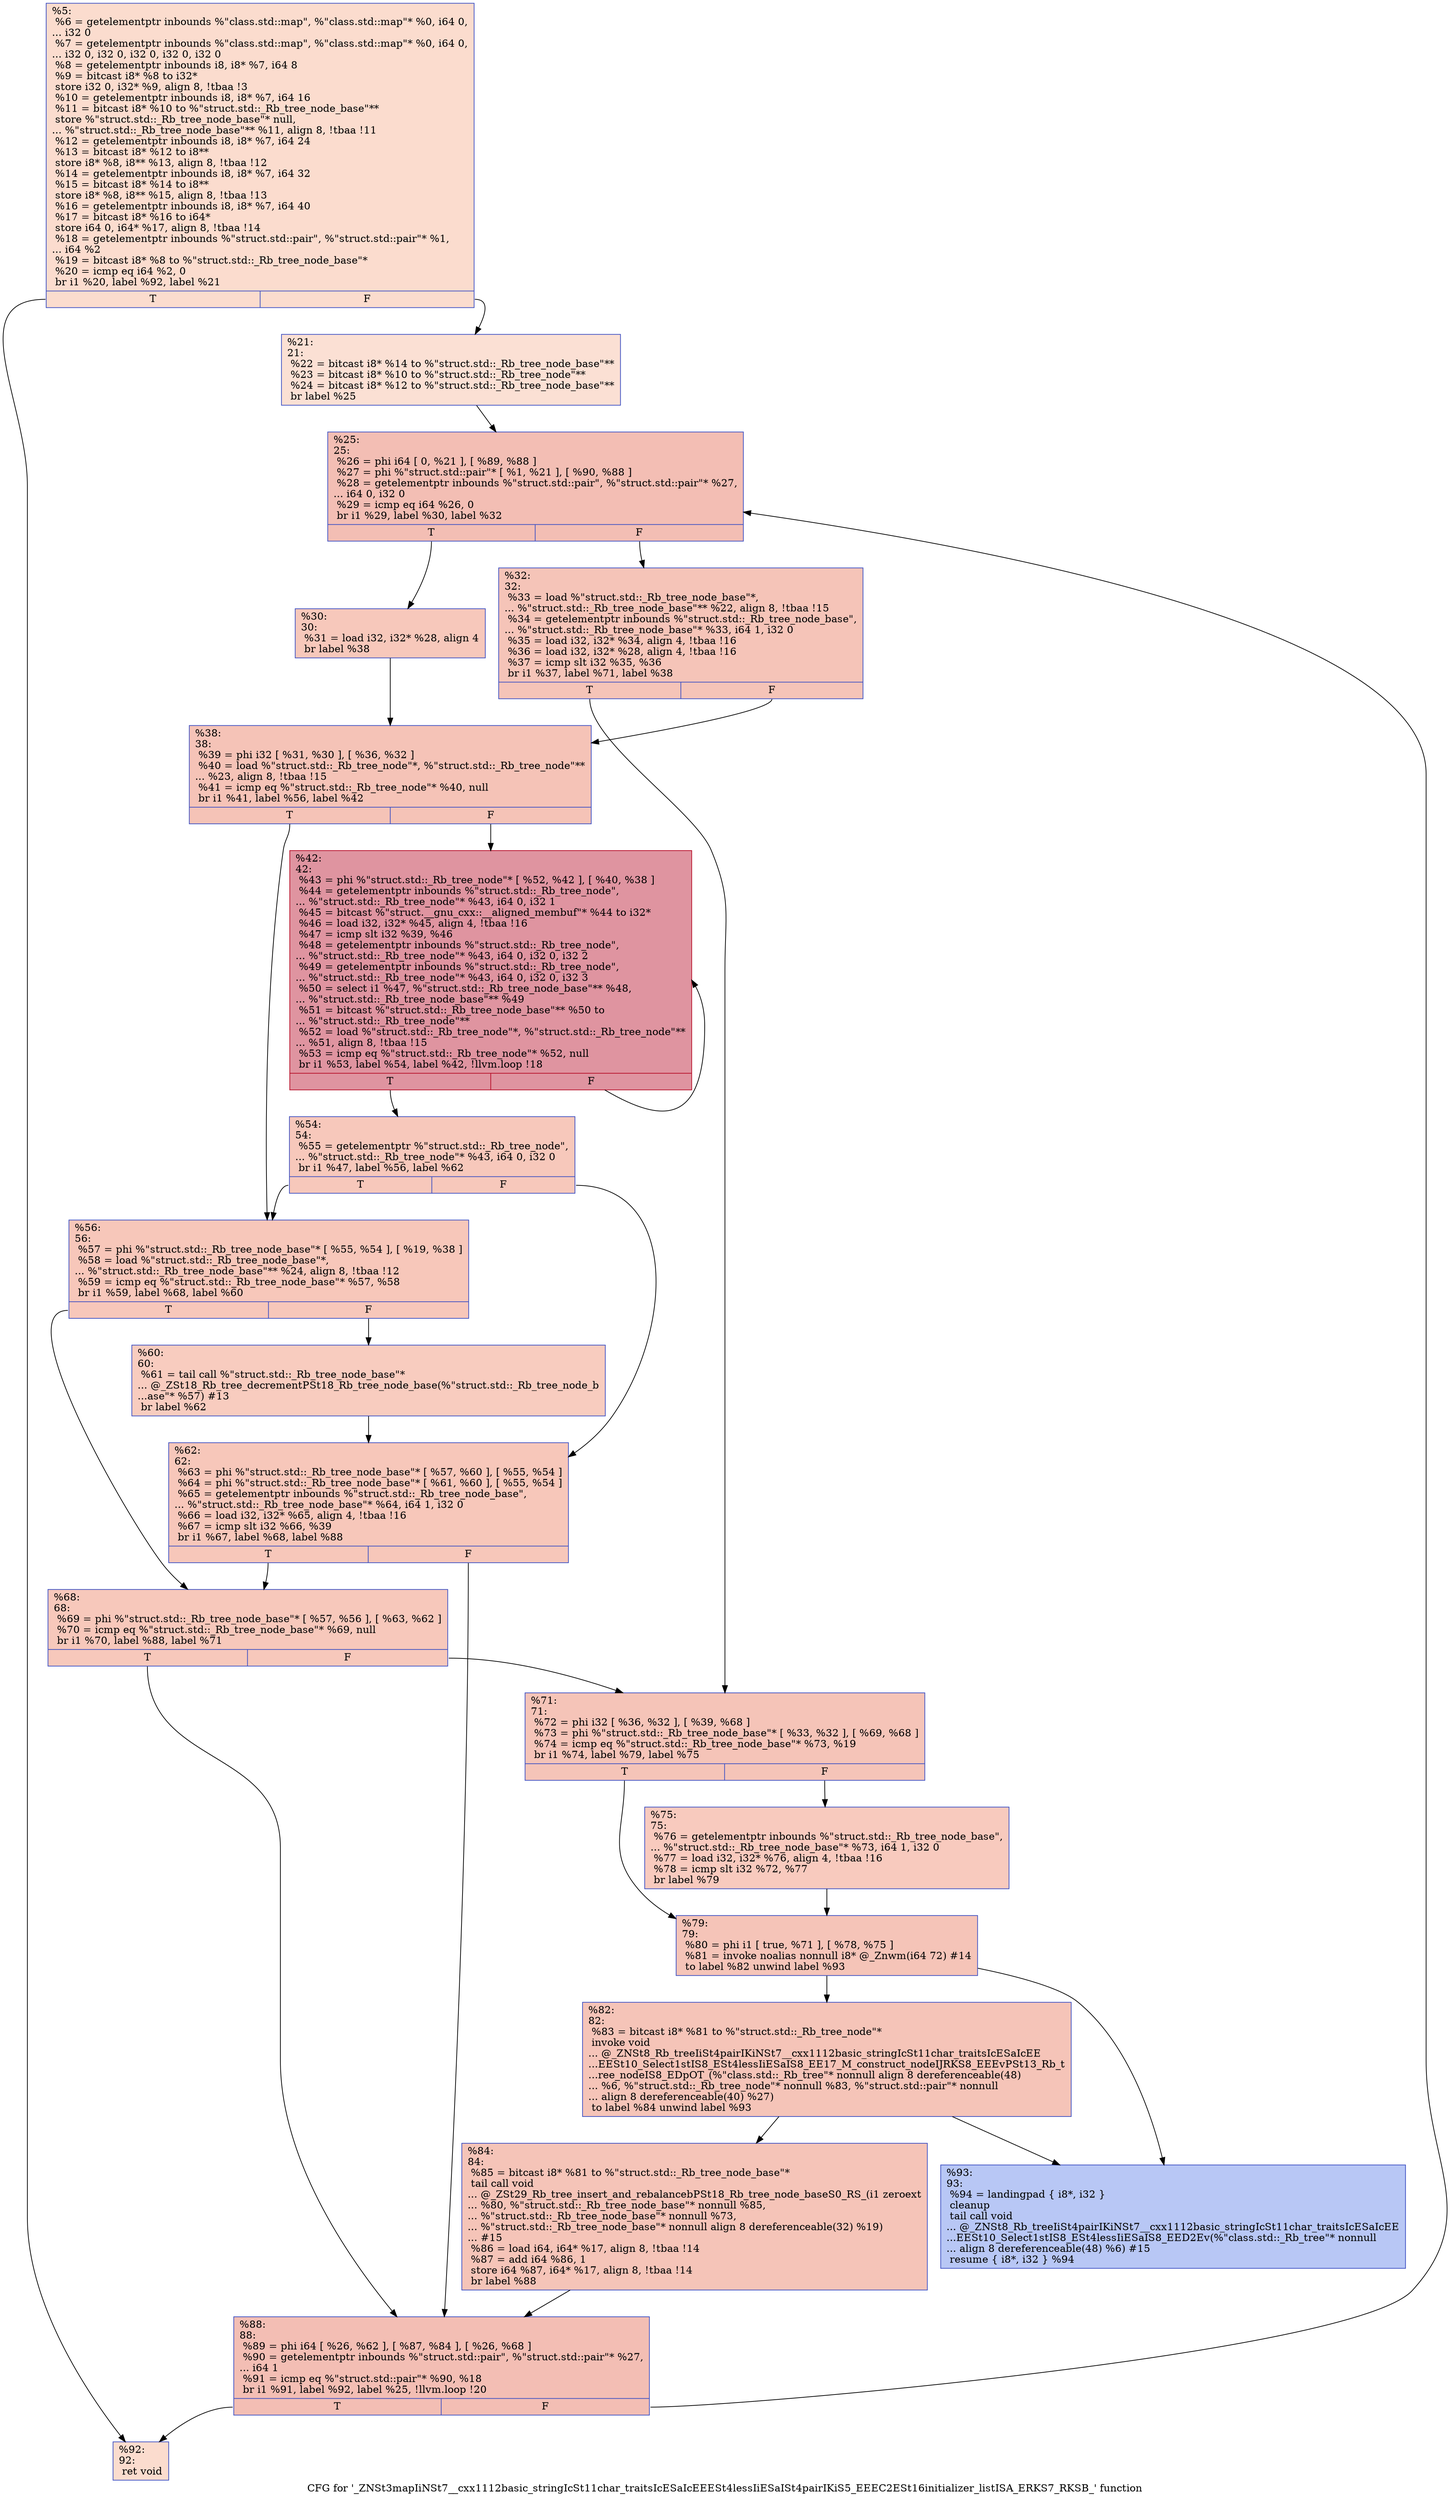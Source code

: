 digraph "CFG for '_ZNSt3mapIiNSt7__cxx1112basic_stringIcSt11char_traitsIcESaIcEEESt4lessIiESaISt4pairIKiS5_EEEC2ESt16initializer_listISA_ERKS7_RKSB_' function" {
	label="CFG for '_ZNSt3mapIiNSt7__cxx1112basic_stringIcSt11char_traitsIcESaIcEEESt4lessIiESaISt4pairIKiS5_EEEC2ESt16initializer_listISA_ERKS7_RKSB_' function";

	Node0x564973cf1030 [shape=record,color="#3d50c3ff", style=filled, fillcolor="#f7af9170",label="{%5:\l  %6 = getelementptr inbounds %\"class.std::map\", %\"class.std::map\"* %0, i64 0,\l... i32 0\l  %7 = getelementptr inbounds %\"class.std::map\", %\"class.std::map\"* %0, i64 0,\l... i32 0, i32 0, i32 0, i32 0, i32 0\l  %8 = getelementptr inbounds i8, i8* %7, i64 8\l  %9 = bitcast i8* %8 to i32*\l  store i32 0, i32* %9, align 8, !tbaa !3\l  %10 = getelementptr inbounds i8, i8* %7, i64 16\l  %11 = bitcast i8* %10 to %\"struct.std::_Rb_tree_node_base\"**\l  store %\"struct.std::_Rb_tree_node_base\"* null,\l... %\"struct.std::_Rb_tree_node_base\"** %11, align 8, !tbaa !11\l  %12 = getelementptr inbounds i8, i8* %7, i64 24\l  %13 = bitcast i8* %12 to i8**\l  store i8* %8, i8** %13, align 8, !tbaa !12\l  %14 = getelementptr inbounds i8, i8* %7, i64 32\l  %15 = bitcast i8* %14 to i8**\l  store i8* %8, i8** %15, align 8, !tbaa !13\l  %16 = getelementptr inbounds i8, i8* %7, i64 40\l  %17 = bitcast i8* %16 to i64*\l  store i64 0, i64* %17, align 8, !tbaa !14\l  %18 = getelementptr inbounds %\"struct.std::pair\", %\"struct.std::pair\"* %1,\l... i64 %2\l  %19 = bitcast i8* %8 to %\"struct.std::_Rb_tree_node_base\"*\l  %20 = icmp eq i64 %2, 0\l  br i1 %20, label %92, label %21\l|{<s0>T|<s1>F}}"];
	Node0x564973cf1030:s0 -> Node0x564973cf0db0;
	Node0x564973cf1030:s1 -> Node0x564973ce6fe0;
	Node0x564973ce6fe0 [shape=record,color="#3d50c3ff", style=filled, fillcolor="#f7b99e70",label="{%21:\l21:                                               \l  %22 = bitcast i8* %14 to %\"struct.std::_Rb_tree_node_base\"**\l  %23 = bitcast i8* %10 to %\"struct.std::_Rb_tree_node\"**\l  %24 = bitcast i8* %12 to %\"struct.std::_Rb_tree_node_base\"**\l  br label %25\l}"];
	Node0x564973ce6fe0 -> Node0x564973ce7230;
	Node0x564973ce7230 [shape=record,color="#3d50c3ff", style=filled, fillcolor="#e36c5570",label="{%25:\l25:                                               \l  %26 = phi i64 [ 0, %21 ], [ %89, %88 ]\l  %27 = phi %\"struct.std::pair\"* [ %1, %21 ], [ %90, %88 ]\l  %28 = getelementptr inbounds %\"struct.std::pair\", %\"struct.std::pair\"* %27,\l... i64 0, i32 0\l  %29 = icmp eq i64 %26, 0\l  br i1 %29, label %30, label %32\l|{<s0>T|<s1>F}}"];
	Node0x564973ce7230:s0 -> Node0x564973ce7530;
	Node0x564973ce7230:s1 -> Node0x564973ce75c0;
	Node0x564973ce7530 [shape=record,color="#3d50c3ff", style=filled, fillcolor="#ed836670",label="{%30:\l30:                                               \l  %31 = load i32, i32* %28, align 4\l  br label %38\l}"];
	Node0x564973ce7530 -> Node0x564973ce7770;
	Node0x564973ce75c0 [shape=record,color="#3d50c3ff", style=filled, fillcolor="#e97a5f70",label="{%32:\l32:                                               \l  %33 = load %\"struct.std::_Rb_tree_node_base\"*,\l... %\"struct.std::_Rb_tree_node_base\"** %22, align 8, !tbaa !15\l  %34 = getelementptr inbounds %\"struct.std::_Rb_tree_node_base\",\l... %\"struct.std::_Rb_tree_node_base\"* %33, i64 1, i32 0\l  %35 = load i32, i32* %34, align 4, !tbaa !16\l  %36 = load i32, i32* %28, align 4, !tbaa !16\l  %37 = icmp slt i32 %35, %36\l  br i1 %37, label %71, label %38\l|{<s0>T|<s1>F}}"];
	Node0x564973ce75c0:s0 -> Node0x564973ce7ce0;
	Node0x564973ce75c0:s1 -> Node0x564973ce7770;
	Node0x564973ce7770 [shape=record,color="#3d50c3ff", style=filled, fillcolor="#e8765c70",label="{%38:\l38:                                               \l  %39 = phi i32 [ %31, %30 ], [ %36, %32 ]\l  %40 = load %\"struct.std::_Rb_tree_node\"*, %\"struct.std::_Rb_tree_node\"**\l... %23, align 8, !tbaa !15\l  %41 = icmp eq %\"struct.std::_Rb_tree_node\"* %40, null\l  br i1 %41, label %56, label %42\l|{<s0>T|<s1>F}}"];
	Node0x564973ce7770:s0 -> Node0x564973ce7f90;
	Node0x564973ce7770:s1 -> Node0x564973ce7fe0;
	Node0x564973ce7fe0 [shape=record,color="#b70d28ff", style=filled, fillcolor="#b70d2870",label="{%42:\l42:                                               \l  %43 = phi %\"struct.std::_Rb_tree_node\"* [ %52, %42 ], [ %40, %38 ]\l  %44 = getelementptr inbounds %\"struct.std::_Rb_tree_node\",\l... %\"struct.std::_Rb_tree_node\"* %43, i64 0, i32 1\l  %45 = bitcast %\"struct.__gnu_cxx::__aligned_membuf\"* %44 to i32*\l  %46 = load i32, i32* %45, align 4, !tbaa !16\l  %47 = icmp slt i32 %39, %46\l  %48 = getelementptr inbounds %\"struct.std::_Rb_tree_node\",\l... %\"struct.std::_Rb_tree_node\"* %43, i64 0, i32 0, i32 2\l  %49 = getelementptr inbounds %\"struct.std::_Rb_tree_node\",\l... %\"struct.std::_Rb_tree_node\"* %43, i64 0, i32 0, i32 3\l  %50 = select i1 %47, %\"struct.std::_Rb_tree_node_base\"** %48,\l... %\"struct.std::_Rb_tree_node_base\"** %49\l  %51 = bitcast %\"struct.std::_Rb_tree_node_base\"** %50 to\l... %\"struct.std::_Rb_tree_node\"**\l  %52 = load %\"struct.std::_Rb_tree_node\"*, %\"struct.std::_Rb_tree_node\"**\l... %51, align 8, !tbaa !15\l  %53 = icmp eq %\"struct.std::_Rb_tree_node\"* %52, null\l  br i1 %53, label %54, label %42, !llvm.loop !18\l|{<s0>T|<s1>F}}"];
	Node0x564973ce7fe0:s0 -> Node0x564973cfa6e0;
	Node0x564973ce7fe0:s1 -> Node0x564973ce7fe0;
	Node0x564973cfa6e0 [shape=record,color="#3d50c3ff", style=filled, fillcolor="#ed836670",label="{%54:\l54:                                               \l  %55 = getelementptr %\"struct.std::_Rb_tree_node\",\l... %\"struct.std::_Rb_tree_node\"* %43, i64 0, i32 0\l  br i1 %47, label %56, label %62\l|{<s0>T|<s1>F}}"];
	Node0x564973cfa6e0:s0 -> Node0x564973ce7f90;
	Node0x564973cfa6e0:s1 -> Node0x564973cfa9a0;
	Node0x564973ce7f90 [shape=record,color="#3d50c3ff", style=filled, fillcolor="#ec7f6370",label="{%56:\l56:                                               \l  %57 = phi %\"struct.std::_Rb_tree_node_base\"* [ %55, %54 ], [ %19, %38 ]\l  %58 = load %\"struct.std::_Rb_tree_node_base\"*,\l... %\"struct.std::_Rb_tree_node_base\"** %24, align 8, !tbaa !12\l  %59 = icmp eq %\"struct.std::_Rb_tree_node_base\"* %57, %58\l  br i1 %59, label %68, label %60\l|{<s0>T|<s1>F}}"];
	Node0x564973ce7f90:s0 -> Node0x564973cfb260;
	Node0x564973ce7f90:s1 -> Node0x564973cfb2b0;
	Node0x564973cfb2b0 [shape=record,color="#3d50c3ff", style=filled, fillcolor="#f08b6e70",label="{%60:\l60:                                               \l  %61 = tail call %\"struct.std::_Rb_tree_node_base\"*\l... @_ZSt18_Rb_tree_decrementPSt18_Rb_tree_node_base(%\"struct.std::_Rb_tree_node_b\l...ase\"* %57) #13\l  br label %62\l}"];
	Node0x564973cfb2b0 -> Node0x564973cfa9a0;
	Node0x564973cfa9a0 [shape=record,color="#3d50c3ff", style=filled, fillcolor="#ec7f6370",label="{%62:\l62:                                               \l  %63 = phi %\"struct.std::_Rb_tree_node_base\"* [ %57, %60 ], [ %55, %54 ]\l  %64 = phi %\"struct.std::_Rb_tree_node_base\"* [ %61, %60 ], [ %55, %54 ]\l  %65 = getelementptr inbounds %\"struct.std::_Rb_tree_node_base\",\l... %\"struct.std::_Rb_tree_node_base\"* %64, i64 1, i32 0\l  %66 = load i32, i32* %65, align 4, !tbaa !16\l  %67 = icmp slt i32 %66, %39\l  br i1 %67, label %68, label %88\l|{<s0>T|<s1>F}}"];
	Node0x564973cfa9a0:s0 -> Node0x564973cfb260;
	Node0x564973cfa9a0:s1 -> Node0x564973ce72f0;
	Node0x564973cfb260 [shape=record,color="#3d50c3ff", style=filled, fillcolor="#ed836670",label="{%68:\l68:                                               \l  %69 = phi %\"struct.std::_Rb_tree_node_base\"* [ %57, %56 ], [ %63, %62 ]\l  %70 = icmp eq %\"struct.std::_Rb_tree_node_base\"* %69, null\l  br i1 %70, label %88, label %71\l|{<s0>T|<s1>F}}"];
	Node0x564973cfb260:s0 -> Node0x564973ce72f0;
	Node0x564973cfb260:s1 -> Node0x564973ce7ce0;
	Node0x564973ce7ce0 [shape=record,color="#3d50c3ff", style=filled, fillcolor="#e97a5f70",label="{%71:\l71:                                               \l  %72 = phi i32 [ %36, %32 ], [ %39, %68 ]\l  %73 = phi %\"struct.std::_Rb_tree_node_base\"* [ %33, %32 ], [ %69, %68 ]\l  %74 = icmp eq %\"struct.std::_Rb_tree_node_base\"* %73, %19\l  br i1 %74, label %79, label %75\l|{<s0>T|<s1>F}}"];
	Node0x564973ce7ce0:s0 -> Node0x564973cfc280;
	Node0x564973ce7ce0:s1 -> Node0x564973cfc2d0;
	Node0x564973cfc2d0 [shape=record,color="#3d50c3ff", style=filled, fillcolor="#ef886b70",label="{%75:\l75:                                               \l  %76 = getelementptr inbounds %\"struct.std::_Rb_tree_node_base\",\l... %\"struct.std::_Rb_tree_node_base\"* %73, i64 1, i32 0\l  %77 = load i32, i32* %76, align 4, !tbaa !16\l  %78 = icmp slt i32 %72, %77\l  br label %79\l}"];
	Node0x564973cfc2d0 -> Node0x564973cfc280;
	Node0x564973cfc280 [shape=record,color="#3d50c3ff", style=filled, fillcolor="#e97a5f70",label="{%79:\l79:                                               \l  %80 = phi i1 [ true, %71 ], [ %78, %75 ]\l  %81 = invoke noalias nonnull i8* @_Znwm(i64 72) #14\l          to label %82 unwind label %93\l}"];
	Node0x564973cfc280 -> Node0x564973cfc6b0;
	Node0x564973cfc280 -> Node0x564973cfc700;
	Node0x564973cfc6b0 [shape=record,color="#3d50c3ff", style=filled, fillcolor="#e97a5f70",label="{%82:\l82:                                               \l  %83 = bitcast i8* %81 to %\"struct.std::_Rb_tree_node\"*\l  invoke void\l... @_ZNSt8_Rb_treeIiSt4pairIKiNSt7__cxx1112basic_stringIcSt11char_traitsIcESaIcEE\l...EESt10_Select1stIS8_ESt4lessIiESaIS8_EE17_M_construct_nodeIJRKS8_EEEvPSt13_Rb_t\l...ree_nodeIS8_EDpOT_(%\"class.std::_Rb_tree\"* nonnull align 8 dereferenceable(48)\l... %6, %\"struct.std::_Rb_tree_node\"* nonnull %83, %\"struct.std::pair\"* nonnull\l... align 8 dereferenceable(40) %27)\l          to label %84 unwind label %93\l}"];
	Node0x564973cfc6b0 -> Node0x564973cfcb90;
	Node0x564973cfc6b0 -> Node0x564973cfc700;
	Node0x564973cfcb90 [shape=record,color="#3d50c3ff", style=filled, fillcolor="#e97a5f70",label="{%84:\l84:                                               \l  %85 = bitcast i8* %81 to %\"struct.std::_Rb_tree_node_base\"*\l  tail call void\l... @_ZSt29_Rb_tree_insert_and_rebalancebPSt18_Rb_tree_node_baseS0_RS_(i1 zeroext\l... %80, %\"struct.std::_Rb_tree_node_base\"* nonnull %85,\l... %\"struct.std::_Rb_tree_node_base\"* nonnull %73,\l... %\"struct.std::_Rb_tree_node_base\"* nonnull align 8 dereferenceable(32) %19)\l... #15\l  %86 = load i64, i64* %17, align 8, !tbaa !14\l  %87 = add i64 %86, 1\l  store i64 %87, i64* %17, align 8, !tbaa !14\l  br label %88\l}"];
	Node0x564973cfcb90 -> Node0x564973ce72f0;
	Node0x564973ce72f0 [shape=record,color="#3d50c3ff", style=filled, fillcolor="#e36c5570",label="{%88:\l88:                                               \l  %89 = phi i64 [ %26, %62 ], [ %87, %84 ], [ %26, %68 ]\l  %90 = getelementptr inbounds %\"struct.std::pair\", %\"struct.std::pair\"* %27,\l... i64 1\l  %91 = icmp eq %\"struct.std::pair\"* %90, %18\l  br i1 %91, label %92, label %25, !llvm.loop !20\l|{<s0>T|<s1>F}}"];
	Node0x564973ce72f0:s0 -> Node0x564973cf0db0;
	Node0x564973ce72f0:s1 -> Node0x564973ce7230;
	Node0x564973cf0db0 [shape=record,color="#3d50c3ff", style=filled, fillcolor="#f7af9170",label="{%92:\l92:                                               \l  ret void\l}"];
	Node0x564973cfc700 [shape=record,color="#3d50c3ff", style=filled, fillcolor="#5f7fe870",label="{%93:\l93:                                               \l  %94 = landingpad \{ i8*, i32 \}\l          cleanup\l  tail call void\l... @_ZNSt8_Rb_treeIiSt4pairIKiNSt7__cxx1112basic_stringIcSt11char_traitsIcESaIcEE\l...EESt10_Select1stIS8_ESt4lessIiESaIS8_EED2Ev(%\"class.std::_Rb_tree\"* nonnull\l... align 8 dereferenceable(48) %6) #15\l  resume \{ i8*, i32 \} %94\l}"];
}
